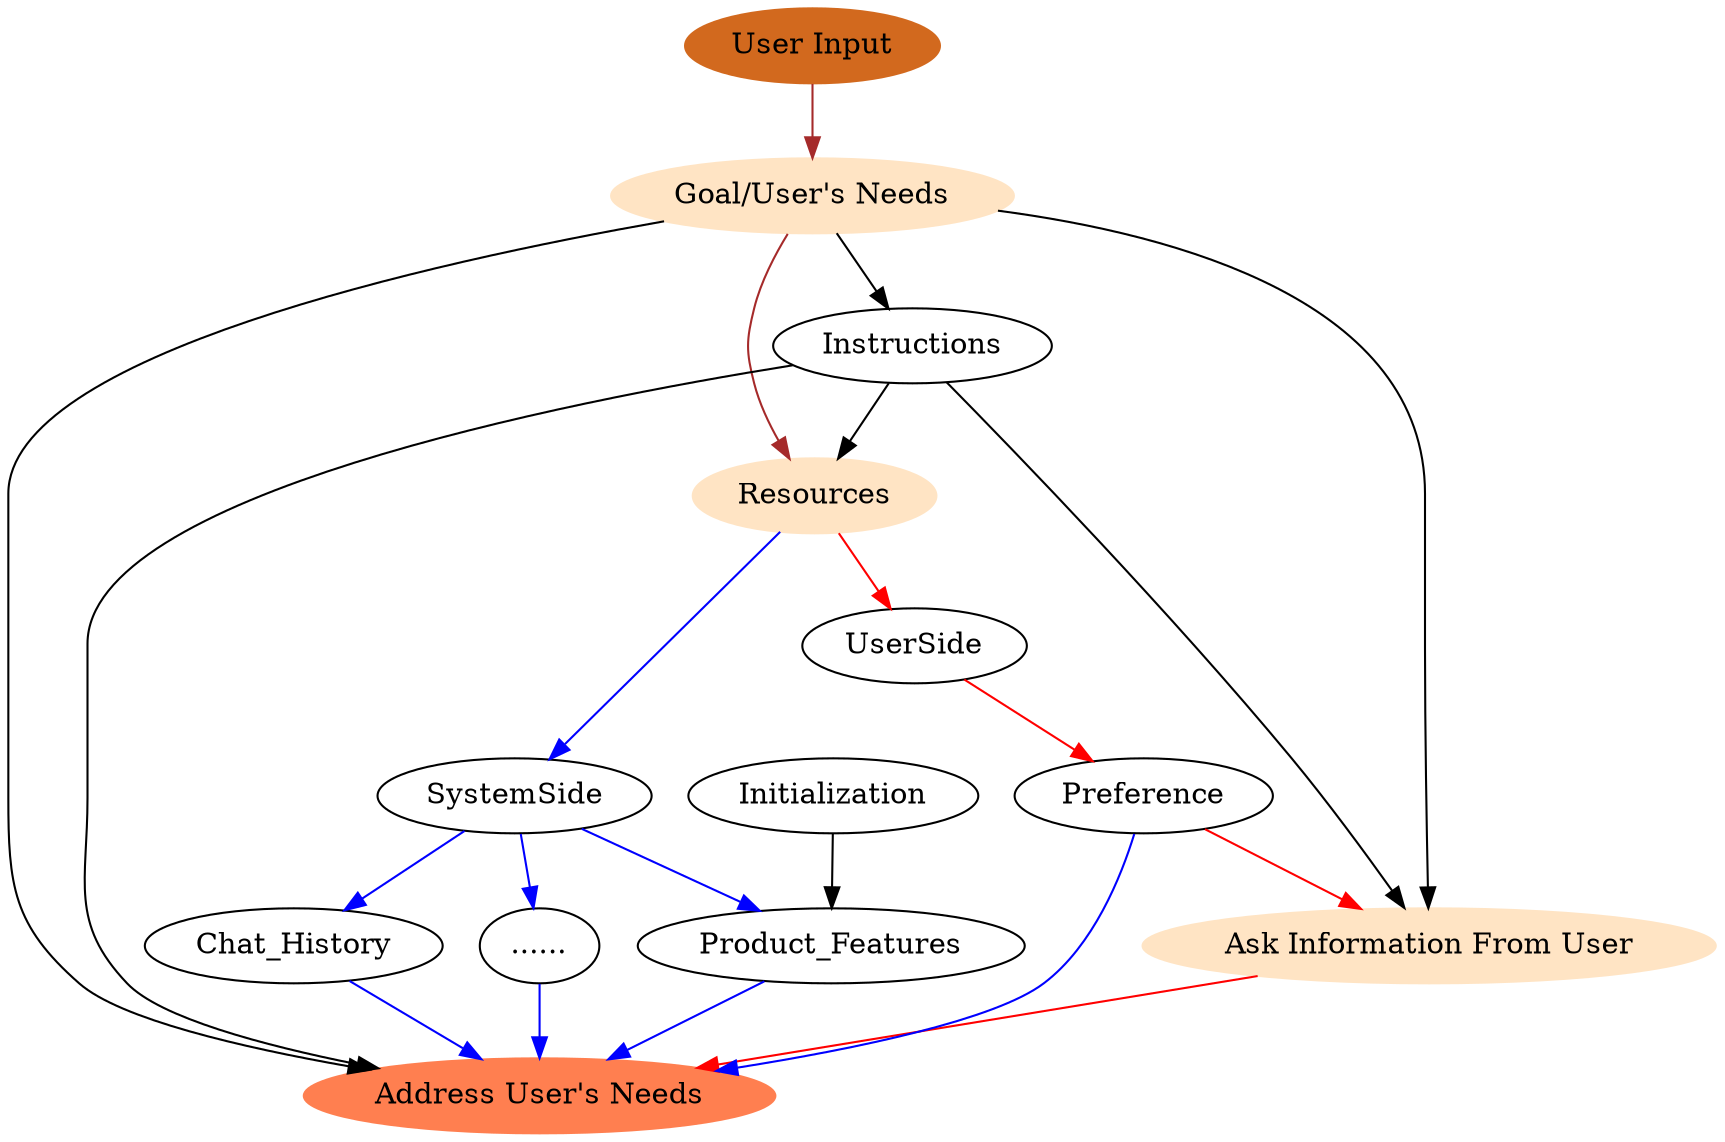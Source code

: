 digraph mygraph {
    "User Input" [style=filled,color=chocolate]
    "Goal/User's Needs" [style=filled,color=bisque]
    Resources [style=filled,color=bisque]
    "Ask Information From User" [style=filled,color=bisque]
    "Address User's Needs" [style=filled,color=coral]

    Initialization -> Product_Features
    "User Input" -> "Goal/User's Needs" [color=brown]
    "Goal/User's Needs" -> Instructions
    Instructions -> Resources
    "Goal/User's Needs" -> Resources [color=brown]
    Resources -> UserSide [color=red]
    Resources -> SystemSide [color=blue]
    UserSide -> Preference [color=red]
    SystemSide -> {Product_Features Chat_History "......"} [color=blue]
    {"Goal/User's Needs" Instructions} -> "Ask Information From User" 
    Preference -> "Ask Information From User" [color=red]
    "Ask Information From User" -> "Address User's Needs"[color=red]
    Preference -> "Address User's Needs" [color=blue]
    {"Goal/User's Needs" Instructions} -> "Address User's Needs" 
    Product_Features -> "Address User's Needs" [color=blue]
    Chat_History -> "Address User's Needs" [color=blue]
    "......" -> "Address User's Needs" [color=blue]
}